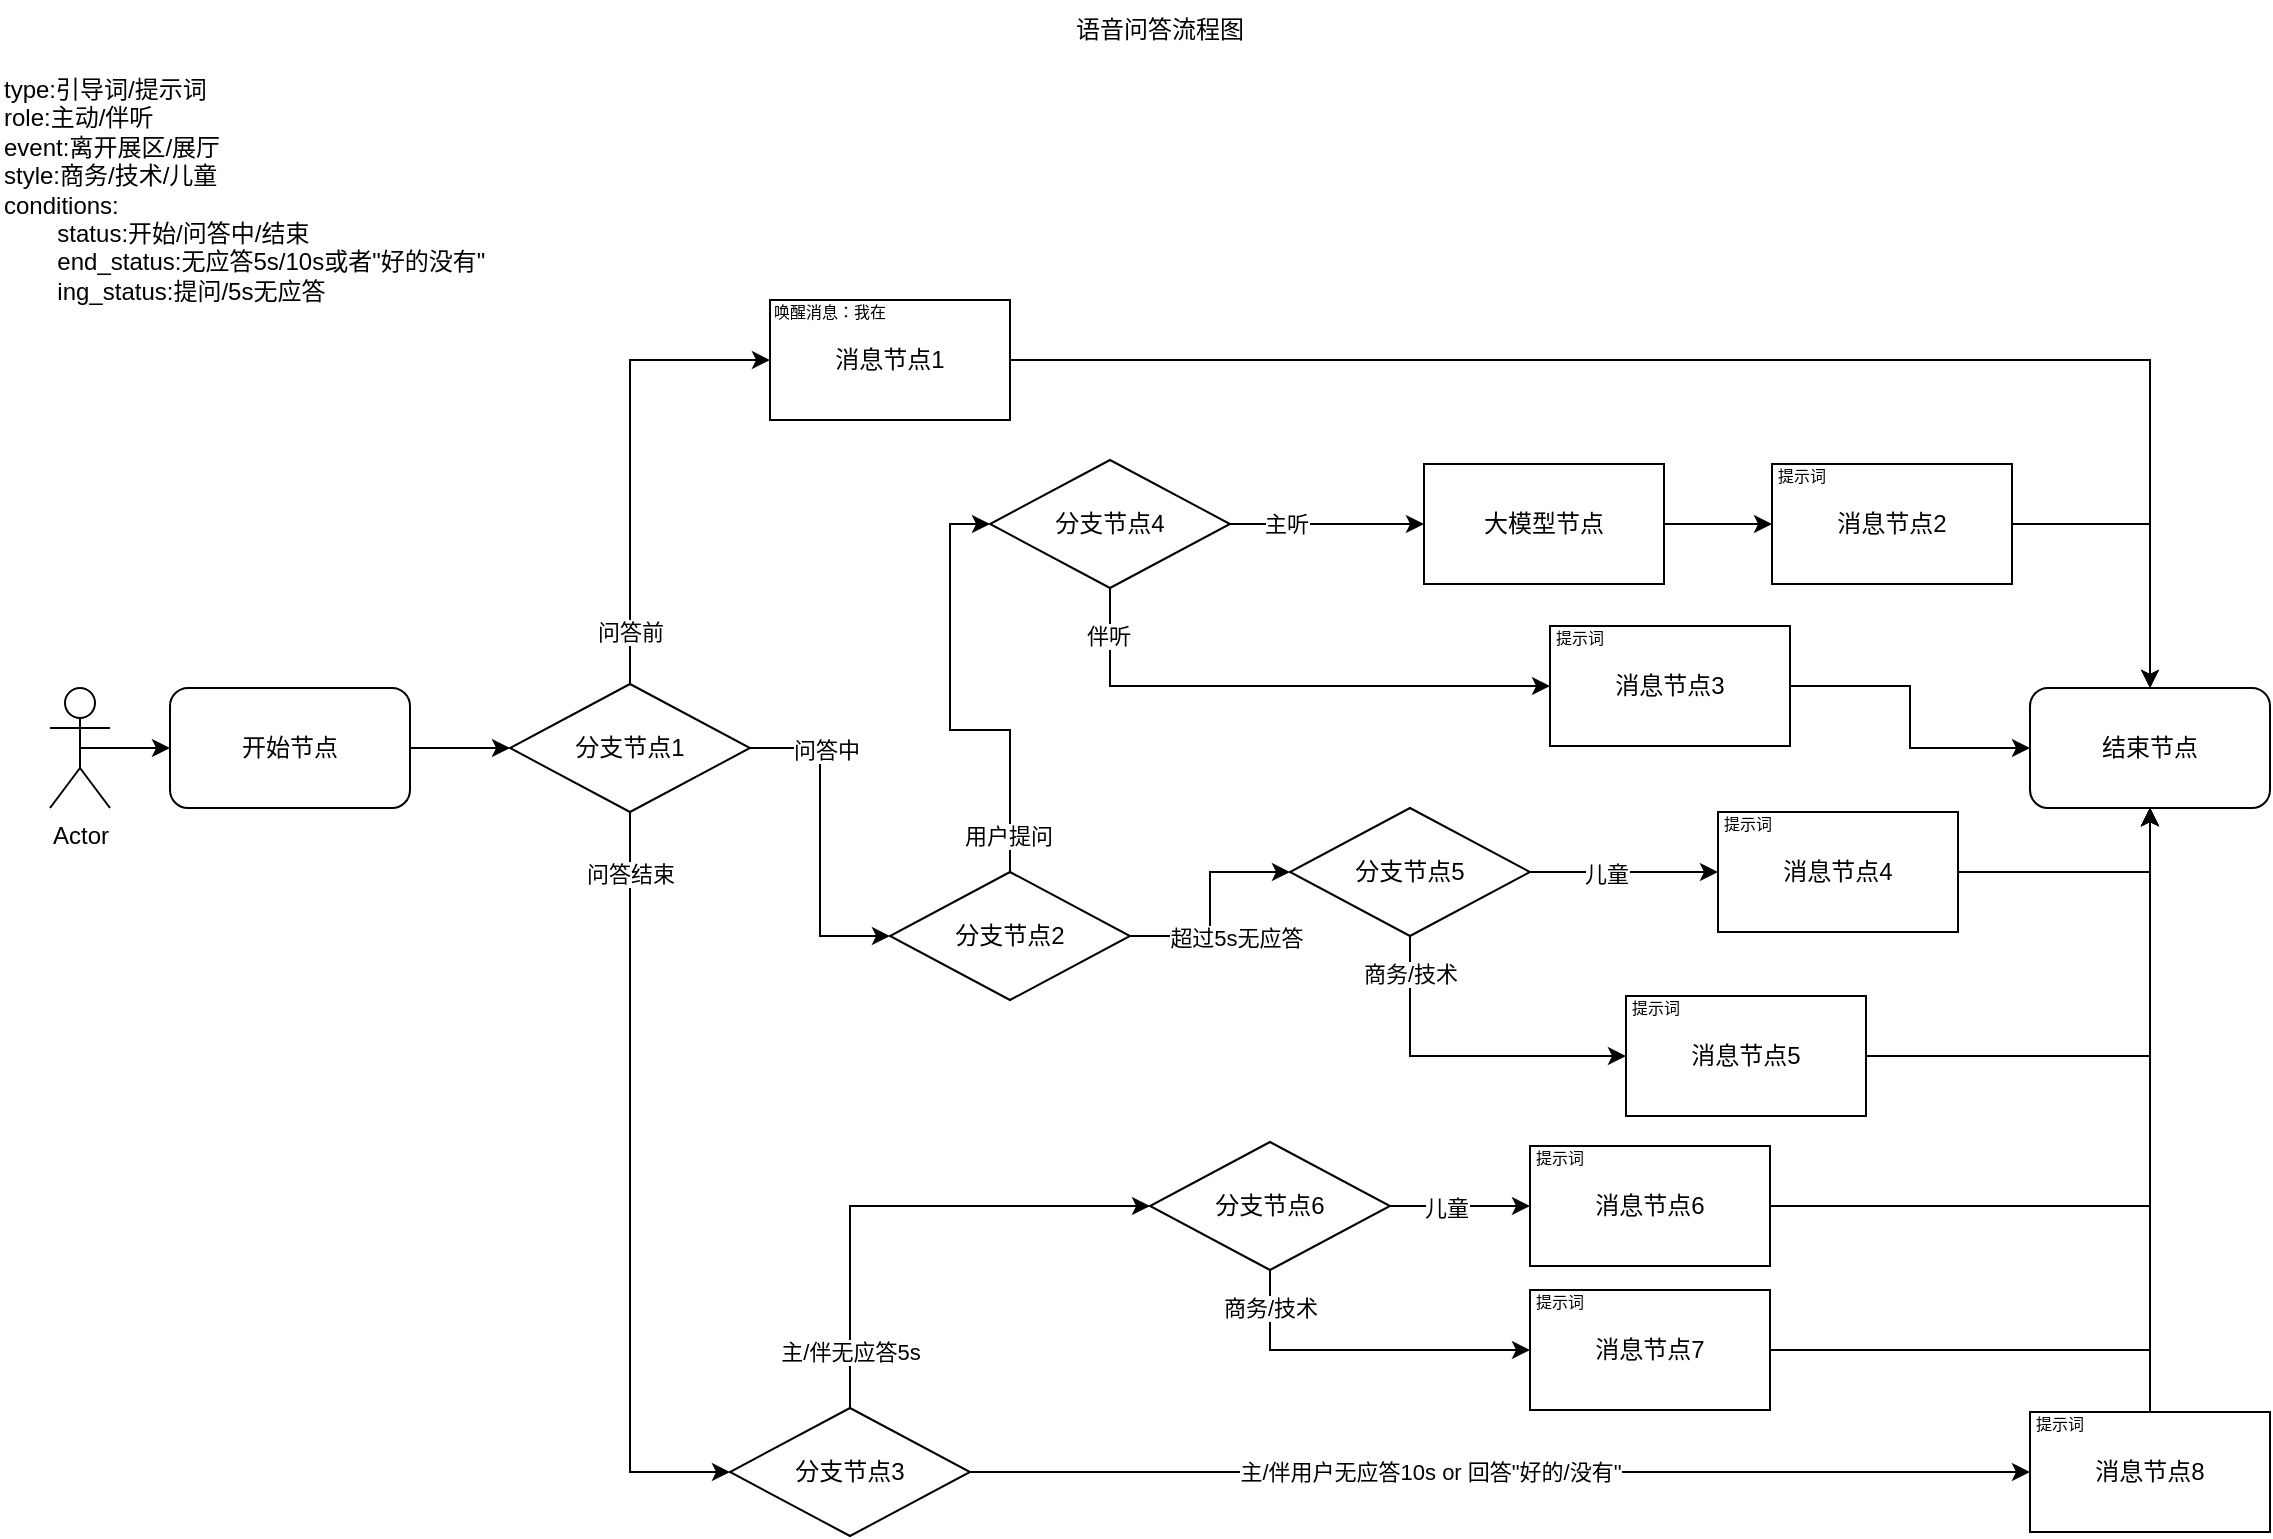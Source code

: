 <mxfile version="26.0.6">
  <diagram name="第 1 页" id="9iYRkURiAY7l_SSQHfoh">
    <mxGraphModel dx="1475" dy="874" grid="1" gridSize="10" guides="1" tooltips="1" connect="1" arrows="1" fold="1" page="1" pageScale="1" pageWidth="1169" pageHeight="827" math="0" shadow="0">
      <root>
        <mxCell id="0" />
        <mxCell id="1" parent="0" />
        <mxCell id="IweSr6M70vvvEFOEz7tQ-3" style="edgeStyle=orthogonalEdgeStyle;rounded=0;orthogonalLoop=1;jettySize=auto;html=1;exitX=0.5;exitY=0.5;exitDx=0;exitDy=0;exitPerimeter=0;entryX=0;entryY=0.5;entryDx=0;entryDy=0;" parent="1" source="IweSr6M70vvvEFOEz7tQ-1" target="IweSr6M70vvvEFOEz7tQ-2" edge="1">
          <mxGeometry relative="1" as="geometry" />
        </mxCell>
        <mxCell id="IweSr6M70vvvEFOEz7tQ-1" value="Actor" style="shape=umlActor;verticalLabelPosition=bottom;verticalAlign=top;html=1;outlineConnect=0;" parent="1" vertex="1">
          <mxGeometry x="30" y="344" width="30" height="60" as="geometry" />
        </mxCell>
        <mxCell id="IweSr6M70vvvEFOEz7tQ-5" style="edgeStyle=orthogonalEdgeStyle;rounded=0;orthogonalLoop=1;jettySize=auto;html=1;exitX=1;exitY=0.5;exitDx=0;exitDy=0;" parent="1" source="IweSr6M70vvvEFOEz7tQ-2" target="IweSr6M70vvvEFOEz7tQ-4" edge="1">
          <mxGeometry relative="1" as="geometry" />
        </mxCell>
        <mxCell id="IweSr6M70vvvEFOEz7tQ-2" value="开始节点" style="rounded=1;whiteSpace=wrap;html=1;" parent="1" vertex="1">
          <mxGeometry x="90" y="344" width="120" height="60" as="geometry" />
        </mxCell>
        <mxCell id="IweSr6M70vvvEFOEz7tQ-6" style="edgeStyle=orthogonalEdgeStyle;rounded=0;orthogonalLoop=1;jettySize=auto;html=1;exitX=0.5;exitY=0;exitDx=0;exitDy=0;entryX=0;entryY=0.5;entryDx=0;entryDy=0;" parent="1" source="IweSr6M70vvvEFOEz7tQ-4" target="IweSr6M70vvvEFOEz7tQ-11" edge="1">
          <mxGeometry relative="1" as="geometry">
            <mxPoint x="380" y="250" as="targetPoint" />
          </mxGeometry>
        </mxCell>
        <mxCell id="IweSr6M70vvvEFOEz7tQ-8" value="问答前" style="edgeLabel;html=1;align=center;verticalAlign=middle;resizable=0;points=[];" parent="IweSr6M70vvvEFOEz7tQ-6" vertex="1" connectable="0">
          <mxGeometry x="-0.909" relative="1" as="geometry">
            <mxPoint y="-16" as="offset" />
          </mxGeometry>
        </mxCell>
        <mxCell id="rm17Nn1x7IRBdezPpJDb-3" style="edgeStyle=orthogonalEdgeStyle;rounded=0;orthogonalLoop=1;jettySize=auto;html=1;exitX=1;exitY=0.5;exitDx=0;exitDy=0;entryX=0;entryY=0.5;entryDx=0;entryDy=0;" parent="1" source="IweSr6M70vvvEFOEz7tQ-4" target="rm17Nn1x7IRBdezPpJDb-9" edge="1">
          <mxGeometry relative="1" as="geometry">
            <mxPoint x="450" y="374" as="targetPoint" />
          </mxGeometry>
        </mxCell>
        <mxCell id="rm17Nn1x7IRBdezPpJDb-4" value="问答中" style="edgeLabel;html=1;align=center;verticalAlign=middle;resizable=0;points=[];" parent="rm17Nn1x7IRBdezPpJDb-3" vertex="1" connectable="0">
          <mxGeometry x="-0.709" y="-1" relative="1" as="geometry">
            <mxPoint x="14" as="offset" />
          </mxGeometry>
        </mxCell>
        <mxCell id="rm17Nn1x7IRBdezPpJDb-5" style="edgeStyle=orthogonalEdgeStyle;rounded=0;orthogonalLoop=1;jettySize=auto;html=1;exitX=0.5;exitY=1;exitDx=0;exitDy=0;entryX=0;entryY=0.5;entryDx=0;entryDy=0;" parent="1" source="IweSr6M70vvvEFOEz7tQ-4" target="rm17Nn1x7IRBdezPpJDb-13" edge="1">
          <mxGeometry relative="1" as="geometry">
            <mxPoint x="200" y="530" as="targetPoint" />
          </mxGeometry>
        </mxCell>
        <mxCell id="rm17Nn1x7IRBdezPpJDb-6" value="问答结束" style="edgeLabel;html=1;align=center;verticalAlign=middle;resizable=0;points=[];" parent="rm17Nn1x7IRBdezPpJDb-5" vertex="1" connectable="0">
          <mxGeometry x="-0.836" relative="1" as="geometry">
            <mxPoint as="offset" />
          </mxGeometry>
        </mxCell>
        <mxCell id="IweSr6M70vvvEFOEz7tQ-4" value="分支节点1" style="rhombus;whiteSpace=wrap;html=1;" parent="1" vertex="1">
          <mxGeometry x="260" y="342" width="120" height="64" as="geometry" />
        </mxCell>
        <mxCell id="IweSr6M70vvvEFOEz7tQ-10" value="结束节点" style="rounded=1;whiteSpace=wrap;html=1;" parent="1" vertex="1">
          <mxGeometry x="1020" y="344" width="120" height="60" as="geometry" />
        </mxCell>
        <mxCell id="rm17Nn1x7IRBdezPpJDb-8" style="edgeStyle=orthogonalEdgeStyle;rounded=0;orthogonalLoop=1;jettySize=auto;html=1;exitX=1;exitY=0.5;exitDx=0;exitDy=0;entryX=0.5;entryY=0;entryDx=0;entryDy=0;" parent="1" source="IweSr6M70vvvEFOEz7tQ-11" target="IweSr6M70vvvEFOEz7tQ-10" edge="1">
          <mxGeometry relative="1" as="geometry" />
        </mxCell>
        <mxCell id="IweSr6M70vvvEFOEz7tQ-11" value="消息节点1" style="rounded=0;whiteSpace=wrap;html=1;" parent="1" vertex="1">
          <mxGeometry x="390" y="150" width="120" height="60" as="geometry" />
        </mxCell>
        <mxCell id="IweSr6M70vvvEFOEz7tQ-12" value="&lt;font style=&quot;font-size: 8px;&quot;&gt;唤醒消息：我在&lt;/font&gt;" style="text;html=1;align=center;verticalAlign=middle;whiteSpace=wrap;rounded=0;" parent="1" vertex="1">
          <mxGeometry x="390" y="150" width="60" height="10" as="geometry" />
        </mxCell>
        <mxCell id="rm17Nn1x7IRBdezPpJDb-37" style="edgeStyle=orthogonalEdgeStyle;rounded=0;orthogonalLoop=1;jettySize=auto;html=1;exitX=1;exitY=0.5;exitDx=0;exitDy=0;entryX=0;entryY=0.5;entryDx=0;entryDy=0;" parent="1" source="IweSr6M70vvvEFOEz7tQ-14" target="IweSr6M70vvvEFOEz7tQ-23" edge="1">
          <mxGeometry relative="1" as="geometry" />
        </mxCell>
        <mxCell id="IweSr6M70vvvEFOEz7tQ-14" value="大模型节点" style="rounded=0;whiteSpace=wrap;html=1;" parent="1" vertex="1">
          <mxGeometry x="717" y="232" width="120" height="60" as="geometry" />
        </mxCell>
        <mxCell id="rm17Nn1x7IRBdezPpJDb-38" style="edgeStyle=orthogonalEdgeStyle;rounded=0;orthogonalLoop=1;jettySize=auto;html=1;exitX=1;exitY=0.5;exitDx=0;exitDy=0;entryX=0.5;entryY=0;entryDx=0;entryDy=0;" parent="1" source="IweSr6M70vvvEFOEz7tQ-23" target="IweSr6M70vvvEFOEz7tQ-10" edge="1">
          <mxGeometry relative="1" as="geometry" />
        </mxCell>
        <mxCell id="IweSr6M70vvvEFOEz7tQ-23" value="消息节点2" style="rounded=0;whiteSpace=wrap;html=1;" parent="1" vertex="1">
          <mxGeometry x="891" y="232" width="120" height="60" as="geometry" />
        </mxCell>
        <mxCell id="IweSr6M70vvvEFOEz7tQ-27" value="&lt;span style=&quot;font-size: 8px;&quot;&gt;提示词&lt;/span&gt;" style="text;html=1;align=center;verticalAlign=middle;whiteSpace=wrap;rounded=0;" parent="1" vertex="1">
          <mxGeometry x="891" y="232" width="30" height="10" as="geometry" />
        </mxCell>
        <mxCell id="RvVve0rwYYVA5B2dNL42-1" value="语音问答流程图" style="text;html=1;align=center;verticalAlign=middle;whiteSpace=wrap;rounded=0;" parent="1" vertex="1">
          <mxGeometry x="320" width="530" height="30" as="geometry" />
        </mxCell>
        <mxCell id="rm17Nn1x7IRBdezPpJDb-11" style="edgeStyle=orthogonalEdgeStyle;rounded=0;orthogonalLoop=1;jettySize=auto;html=1;exitX=0.5;exitY=0;exitDx=0;exitDy=0;entryX=0;entryY=0.5;entryDx=0;entryDy=0;" parent="1" source="rm17Nn1x7IRBdezPpJDb-9" target="rm17Nn1x7IRBdezPpJDb-52" edge="1">
          <mxGeometry relative="1" as="geometry">
            <mxPoint x="510" y="370" as="targetPoint" />
          </mxGeometry>
        </mxCell>
        <mxCell id="rm17Nn1x7IRBdezPpJDb-34" value="用户提问" style="edgeLabel;html=1;align=center;verticalAlign=middle;resizable=0;points=[];" parent="rm17Nn1x7IRBdezPpJDb-11" vertex="1" connectable="0">
          <mxGeometry x="-0.841" y="1" relative="1" as="geometry">
            <mxPoint as="offset" />
          </mxGeometry>
        </mxCell>
        <mxCell id="rm17Nn1x7IRBdezPpJDb-35" style="edgeStyle=orthogonalEdgeStyle;rounded=0;orthogonalLoop=1;jettySize=auto;html=1;exitX=1;exitY=0.5;exitDx=0;exitDy=0;entryX=0;entryY=0.5;entryDx=0;entryDy=0;" parent="1" source="rm17Nn1x7IRBdezPpJDb-9" target="rm17Nn1x7IRBdezPpJDb-46" edge="1">
          <mxGeometry relative="1" as="geometry">
            <mxPoint x="680" y="544" as="targetPoint" />
          </mxGeometry>
        </mxCell>
        <mxCell id="rm17Nn1x7IRBdezPpJDb-36" value="超过5s无应答" style="edgeLabel;html=1;align=center;verticalAlign=middle;resizable=0;points=[];" parent="rm17Nn1x7IRBdezPpJDb-35" vertex="1" connectable="0">
          <mxGeometry x="-0.574" y="-3" relative="1" as="geometry">
            <mxPoint x="29" y="-2" as="offset" />
          </mxGeometry>
        </mxCell>
        <mxCell id="rm17Nn1x7IRBdezPpJDb-9" value="分支节点2" style="rhombus;whiteSpace=wrap;html=1;" parent="1" vertex="1">
          <mxGeometry x="450" y="436" width="120" height="64" as="geometry" />
        </mxCell>
        <mxCell id="rm17Nn1x7IRBdezPpJDb-15" style="edgeStyle=orthogonalEdgeStyle;rounded=0;orthogonalLoop=1;jettySize=auto;html=1;exitX=1;exitY=0.5;exitDx=0;exitDy=0;entryX=0;entryY=0.5;entryDx=0;entryDy=0;" parent="1" source="rm17Nn1x7IRBdezPpJDb-13" target="rm17Nn1x7IRBdezPpJDb-17" edge="1">
          <mxGeometry relative="1" as="geometry" />
        </mxCell>
        <mxCell id="rm17Nn1x7IRBdezPpJDb-16" value="主/伴用户无应答10s or 回答&quot;好的/没有&quot;" style="edgeLabel;html=1;align=center;verticalAlign=middle;resizable=0;points=[];" parent="rm17Nn1x7IRBdezPpJDb-15" vertex="1" connectable="0">
          <mxGeometry x="-0.707" y="1" relative="1" as="geometry">
            <mxPoint x="152" y="1" as="offset" />
          </mxGeometry>
        </mxCell>
        <mxCell id="rm17Nn1x7IRBdezPpJDb-20" style="edgeStyle=orthogonalEdgeStyle;rounded=0;orthogonalLoop=1;jettySize=auto;html=1;exitX=0.5;exitY=0;exitDx=0;exitDy=0;entryX=0;entryY=0.5;entryDx=0;entryDy=0;" parent="1" source="rm17Nn1x7IRBdezPpJDb-13" target="rm17Nn1x7IRBdezPpJDb-25" edge="1">
          <mxGeometry relative="1" as="geometry">
            <mxPoint x="520" y="539" as="targetPoint" />
          </mxGeometry>
        </mxCell>
        <mxCell id="rm17Nn1x7IRBdezPpJDb-23" value="主/伴无应答5s" style="edgeLabel;html=1;align=center;verticalAlign=middle;resizable=0;points=[];" parent="rm17Nn1x7IRBdezPpJDb-20" vertex="1" connectable="0">
          <mxGeometry x="-0.775" relative="1" as="geometry">
            <mxPoint as="offset" />
          </mxGeometry>
        </mxCell>
        <mxCell id="rm17Nn1x7IRBdezPpJDb-13" value="分支节点3" style="rhombus;whiteSpace=wrap;html=1;" parent="1" vertex="1">
          <mxGeometry x="370" y="704" width="120" height="64" as="geometry" />
        </mxCell>
        <mxCell id="rm17Nn1x7IRBdezPpJDb-19" style="edgeStyle=orthogonalEdgeStyle;rounded=0;orthogonalLoop=1;jettySize=auto;html=1;exitX=0.5;exitY=0;exitDx=0;exitDy=0;entryX=0.5;entryY=1;entryDx=0;entryDy=0;" parent="1" source="rm17Nn1x7IRBdezPpJDb-17" target="IweSr6M70vvvEFOEz7tQ-10" edge="1">
          <mxGeometry relative="1" as="geometry" />
        </mxCell>
        <mxCell id="rm17Nn1x7IRBdezPpJDb-17" value="消息节点8" style="rounded=0;whiteSpace=wrap;html=1;" parent="1" vertex="1">
          <mxGeometry x="1020" y="706" width="120" height="60" as="geometry" />
        </mxCell>
        <mxCell id="rm17Nn1x7IRBdezPpJDb-18" value="&lt;span style=&quot;font-size: 8px;&quot;&gt;提示词&lt;/span&gt;" style="text;html=1;align=center;verticalAlign=middle;whiteSpace=wrap;rounded=0;" parent="1" vertex="1">
          <mxGeometry x="1020" y="706" width="30" height="10" as="geometry" />
        </mxCell>
        <mxCell id="rm17Nn1x7IRBdezPpJDb-24" style="edgeStyle=orthogonalEdgeStyle;rounded=0;orthogonalLoop=1;jettySize=auto;html=1;exitX=1;exitY=0.5;exitDx=0;exitDy=0;entryX=0.5;entryY=1;entryDx=0;entryDy=0;" parent="1" source="rm17Nn1x7IRBdezPpJDb-21" target="IweSr6M70vvvEFOEz7tQ-10" edge="1">
          <mxGeometry relative="1" as="geometry" />
        </mxCell>
        <mxCell id="rm17Nn1x7IRBdezPpJDb-21" value="消息节点6" style="rounded=0;whiteSpace=wrap;html=1;" parent="1" vertex="1">
          <mxGeometry x="770" y="573" width="120" height="60" as="geometry" />
        </mxCell>
        <mxCell id="rm17Nn1x7IRBdezPpJDb-22" value="&lt;span style=&quot;font-size: 8px;&quot;&gt;提示词&lt;/span&gt;" style="text;html=1;align=center;verticalAlign=middle;whiteSpace=wrap;rounded=0;" parent="1" vertex="1">
          <mxGeometry x="770" y="573" width="30" height="10" as="geometry" />
        </mxCell>
        <mxCell id="rm17Nn1x7IRBdezPpJDb-29" style="edgeStyle=orthogonalEdgeStyle;rounded=0;orthogonalLoop=1;jettySize=auto;html=1;exitX=1;exitY=0.5;exitDx=0;exitDy=0;" parent="1" source="rm17Nn1x7IRBdezPpJDb-25" target="rm17Nn1x7IRBdezPpJDb-21" edge="1">
          <mxGeometry relative="1" as="geometry" />
        </mxCell>
        <mxCell id="rm17Nn1x7IRBdezPpJDb-32" value="儿童" style="edgeLabel;html=1;align=center;verticalAlign=middle;resizable=0;points=[];" parent="rm17Nn1x7IRBdezPpJDb-29" vertex="1" connectable="0">
          <mxGeometry x="-0.2" y="-1" relative="1" as="geometry">
            <mxPoint as="offset" />
          </mxGeometry>
        </mxCell>
        <mxCell id="rm17Nn1x7IRBdezPpJDb-30" style="edgeStyle=orthogonalEdgeStyle;rounded=0;orthogonalLoop=1;jettySize=auto;html=1;exitX=0.5;exitY=1;exitDx=0;exitDy=0;entryX=0;entryY=0.5;entryDx=0;entryDy=0;" parent="1" source="rm17Nn1x7IRBdezPpJDb-25" target="rm17Nn1x7IRBdezPpJDb-26" edge="1">
          <mxGeometry relative="1" as="geometry" />
        </mxCell>
        <mxCell id="rm17Nn1x7IRBdezPpJDb-33" value="商务/技术" style="edgeLabel;html=1;align=center;verticalAlign=middle;resizable=0;points=[];" parent="rm17Nn1x7IRBdezPpJDb-30" vertex="1" connectable="0">
          <mxGeometry x="-0.78" relative="1" as="geometry">
            <mxPoint as="offset" />
          </mxGeometry>
        </mxCell>
        <mxCell id="rm17Nn1x7IRBdezPpJDb-25" value="分支节点6" style="rhombus;whiteSpace=wrap;html=1;" parent="1" vertex="1">
          <mxGeometry x="580" y="571" width="120" height="64" as="geometry" />
        </mxCell>
        <mxCell id="rm17Nn1x7IRBdezPpJDb-31" style="edgeStyle=orthogonalEdgeStyle;rounded=0;orthogonalLoop=1;jettySize=auto;html=1;exitX=1;exitY=0.5;exitDx=0;exitDy=0;entryX=0.5;entryY=1;entryDx=0;entryDy=0;" parent="1" source="rm17Nn1x7IRBdezPpJDb-26" target="IweSr6M70vvvEFOEz7tQ-10" edge="1">
          <mxGeometry relative="1" as="geometry" />
        </mxCell>
        <mxCell id="rm17Nn1x7IRBdezPpJDb-26" value="消息节点7" style="rounded=0;whiteSpace=wrap;html=1;" parent="1" vertex="1">
          <mxGeometry x="770" y="645" width="120" height="60" as="geometry" />
        </mxCell>
        <mxCell id="rm17Nn1x7IRBdezPpJDb-27" value="&lt;span style=&quot;font-size: 8px;&quot;&gt;提示词&lt;/span&gt;" style="text;html=1;align=center;verticalAlign=middle;whiteSpace=wrap;rounded=0;" parent="1" vertex="1">
          <mxGeometry x="770" y="645" width="30" height="10" as="geometry" />
        </mxCell>
        <mxCell id="rm17Nn1x7IRBdezPpJDb-50" style="edgeStyle=orthogonalEdgeStyle;rounded=0;orthogonalLoop=1;jettySize=auto;html=1;exitX=1;exitY=0.5;exitDx=0;exitDy=0;entryX=0.5;entryY=1;entryDx=0;entryDy=0;" parent="1" source="rm17Nn1x7IRBdezPpJDb-40" target="IweSr6M70vvvEFOEz7tQ-10" edge="1">
          <mxGeometry relative="1" as="geometry" />
        </mxCell>
        <mxCell id="rm17Nn1x7IRBdezPpJDb-40" value="消息节点4" style="rounded=0;whiteSpace=wrap;html=1;" parent="1" vertex="1">
          <mxGeometry x="864" y="406" width="120" height="60" as="geometry" />
        </mxCell>
        <mxCell id="rm17Nn1x7IRBdezPpJDb-41" value="&lt;span style=&quot;font-size: 8px;&quot;&gt;提示词&lt;/span&gt;" style="text;html=1;align=center;verticalAlign=middle;whiteSpace=wrap;rounded=0;" parent="1" vertex="1">
          <mxGeometry x="864" y="406" width="30" height="10" as="geometry" />
        </mxCell>
        <mxCell id="rm17Nn1x7IRBdezPpJDb-42" style="edgeStyle=orthogonalEdgeStyle;rounded=0;orthogonalLoop=1;jettySize=auto;html=1;exitX=1;exitY=0.5;exitDx=0;exitDy=0;" parent="1" source="rm17Nn1x7IRBdezPpJDb-46" target="rm17Nn1x7IRBdezPpJDb-40" edge="1">
          <mxGeometry relative="1" as="geometry" />
        </mxCell>
        <mxCell id="rm17Nn1x7IRBdezPpJDb-43" value="儿童" style="edgeLabel;html=1;align=center;verticalAlign=middle;resizable=0;points=[];" parent="rm17Nn1x7IRBdezPpJDb-42" vertex="1" connectable="0">
          <mxGeometry x="-0.2" y="-1" relative="1" as="geometry">
            <mxPoint as="offset" />
          </mxGeometry>
        </mxCell>
        <mxCell id="rm17Nn1x7IRBdezPpJDb-44" style="edgeStyle=orthogonalEdgeStyle;rounded=0;orthogonalLoop=1;jettySize=auto;html=1;exitX=0.5;exitY=1;exitDx=0;exitDy=0;entryX=0;entryY=0.5;entryDx=0;entryDy=0;" parent="1" source="rm17Nn1x7IRBdezPpJDb-46" target="rm17Nn1x7IRBdezPpJDb-47" edge="1">
          <mxGeometry relative="1" as="geometry">
            <mxPoint x="864" y="521" as="targetPoint" />
          </mxGeometry>
        </mxCell>
        <mxCell id="rm17Nn1x7IRBdezPpJDb-45" value="商务/技术" style="edgeLabel;html=1;align=center;verticalAlign=middle;resizable=0;points=[];" parent="rm17Nn1x7IRBdezPpJDb-44" vertex="1" connectable="0">
          <mxGeometry x="-0.78" relative="1" as="geometry">
            <mxPoint as="offset" />
          </mxGeometry>
        </mxCell>
        <mxCell id="rm17Nn1x7IRBdezPpJDb-46" value="分支节点5" style="rhombus;whiteSpace=wrap;html=1;" parent="1" vertex="1">
          <mxGeometry x="650" y="404" width="120" height="64" as="geometry" />
        </mxCell>
        <mxCell id="rm17Nn1x7IRBdezPpJDb-51" style="edgeStyle=orthogonalEdgeStyle;rounded=0;orthogonalLoop=1;jettySize=auto;html=1;exitX=1;exitY=0.5;exitDx=0;exitDy=0;entryX=0.5;entryY=1;entryDx=0;entryDy=0;" parent="1" source="rm17Nn1x7IRBdezPpJDb-47" target="IweSr6M70vvvEFOEz7tQ-10" edge="1">
          <mxGeometry relative="1" as="geometry" />
        </mxCell>
        <mxCell id="rm17Nn1x7IRBdezPpJDb-47" value="消息节点5" style="rounded=0;whiteSpace=wrap;html=1;" parent="1" vertex="1">
          <mxGeometry x="818" y="498" width="120" height="60" as="geometry" />
        </mxCell>
        <mxCell id="rm17Nn1x7IRBdezPpJDb-48" value="&lt;span style=&quot;font-size: 8px;&quot;&gt;提示词&lt;/span&gt;" style="text;html=1;align=center;verticalAlign=middle;whiteSpace=wrap;rounded=0;" parent="1" vertex="1">
          <mxGeometry x="818" y="498" width="30" height="10" as="geometry" />
        </mxCell>
        <mxCell id="rm17Nn1x7IRBdezPpJDb-54" style="edgeStyle=orthogonalEdgeStyle;rounded=0;orthogonalLoop=1;jettySize=auto;html=1;exitX=1;exitY=0.5;exitDx=0;exitDy=0;entryX=0;entryY=0.5;entryDx=0;entryDy=0;" parent="1" source="rm17Nn1x7IRBdezPpJDb-52" target="IweSr6M70vvvEFOEz7tQ-14" edge="1">
          <mxGeometry relative="1" as="geometry" />
        </mxCell>
        <mxCell id="rm17Nn1x7IRBdezPpJDb-55" value="主听" style="edgeLabel;html=1;align=center;verticalAlign=middle;resizable=0;points=[];" parent="rm17Nn1x7IRBdezPpJDb-54" vertex="1" connectable="0">
          <mxGeometry x="-0.432" relative="1" as="geometry">
            <mxPoint as="offset" />
          </mxGeometry>
        </mxCell>
        <mxCell id="rm17Nn1x7IRBdezPpJDb-56" style="edgeStyle=orthogonalEdgeStyle;rounded=0;orthogonalLoop=1;jettySize=auto;html=1;exitX=0.5;exitY=1;exitDx=0;exitDy=0;entryX=0;entryY=0.5;entryDx=0;entryDy=0;" parent="1" source="rm17Nn1x7IRBdezPpJDb-52" target="rm17Nn1x7IRBdezPpJDb-57" edge="1">
          <mxGeometry relative="1" as="geometry">
            <mxPoint x="610" y="380" as="targetPoint" />
          </mxGeometry>
        </mxCell>
        <mxCell id="rm17Nn1x7IRBdezPpJDb-59" value="伴听" style="edgeLabel;html=1;align=center;verticalAlign=middle;resizable=0;points=[];" parent="rm17Nn1x7IRBdezPpJDb-56" vertex="1" connectable="0">
          <mxGeometry x="-0.825" y="-1" relative="1" as="geometry">
            <mxPoint as="offset" />
          </mxGeometry>
        </mxCell>
        <mxCell id="rm17Nn1x7IRBdezPpJDb-52" value="分支节点4" style="rhombus;whiteSpace=wrap;html=1;" parent="1" vertex="1">
          <mxGeometry x="500" y="230" width="120" height="64" as="geometry" />
        </mxCell>
        <mxCell id="rm17Nn1x7IRBdezPpJDb-60" style="edgeStyle=orthogonalEdgeStyle;rounded=0;orthogonalLoop=1;jettySize=auto;html=1;exitX=1;exitY=0.5;exitDx=0;exitDy=0;" parent="1" source="rm17Nn1x7IRBdezPpJDb-57" target="IweSr6M70vvvEFOEz7tQ-10" edge="1">
          <mxGeometry relative="1" as="geometry" />
        </mxCell>
        <mxCell id="rm17Nn1x7IRBdezPpJDb-57" value="消息节点3" style="rounded=0;whiteSpace=wrap;html=1;" parent="1" vertex="1">
          <mxGeometry x="780" y="313" width="120" height="60" as="geometry" />
        </mxCell>
        <mxCell id="rm17Nn1x7IRBdezPpJDb-58" value="&lt;span style=&quot;font-size: 8px;&quot;&gt;提示词&lt;/span&gt;" style="text;html=1;align=center;verticalAlign=middle;whiteSpace=wrap;rounded=0;" parent="1" vertex="1">
          <mxGeometry x="780" y="313" width="30" height="10" as="geometry" />
        </mxCell>
        <mxCell id="rki_2LXpT8JypKyXyeT9-1" value="type:引导词/提示词&lt;div&gt;role:主动/伴听&lt;/div&gt;&lt;div&gt;event:离开展区/展厅&lt;/div&gt;&lt;div&gt;style:商务/技术/儿童&lt;br&gt;conditions:&lt;/div&gt;&lt;div&gt;&lt;span style=&quot;white-space: pre;&quot;&gt;&#x9;&lt;/span&gt;status:开始/问答中/结束&lt;br&gt;&lt;/div&gt;&lt;div&gt;&lt;span style=&quot;white-space: pre;&quot;&gt;&#x9;&lt;/span&gt;end_status:无应答5s/10s或者&quot;&lt;span style=&quot;background-color: transparent; color: light-dark(rgb(0, 0, 0), rgb(255, 255, 255));&quot;&gt;好的没有&lt;/span&gt;&lt;span style=&quot;background-color: transparent; color: light-dark(rgb(0, 0, 0), rgb(255, 255, 255));&quot;&gt;&quot;&lt;/span&gt;&lt;/div&gt;&lt;div&gt;&lt;span style=&quot;background-color: transparent; color: light-dark(rgb(0, 0, 0), rgb(255, 255, 255));&quot;&gt;&lt;span style=&quot;white-space: pre;&quot;&gt;&#x9;&lt;/span&gt;ing_status:提问/5s无应答&lt;br&gt;&lt;/span&gt;&lt;/div&gt;" style="text;html=1;align=left;verticalAlign=middle;resizable=0;points=[];autosize=1;strokeColor=none;fillColor=none;" parent="1" vertex="1">
          <mxGeometry x="5" y="30" width="260" height="130" as="geometry" />
        </mxCell>
      </root>
    </mxGraphModel>
  </diagram>
</mxfile>
